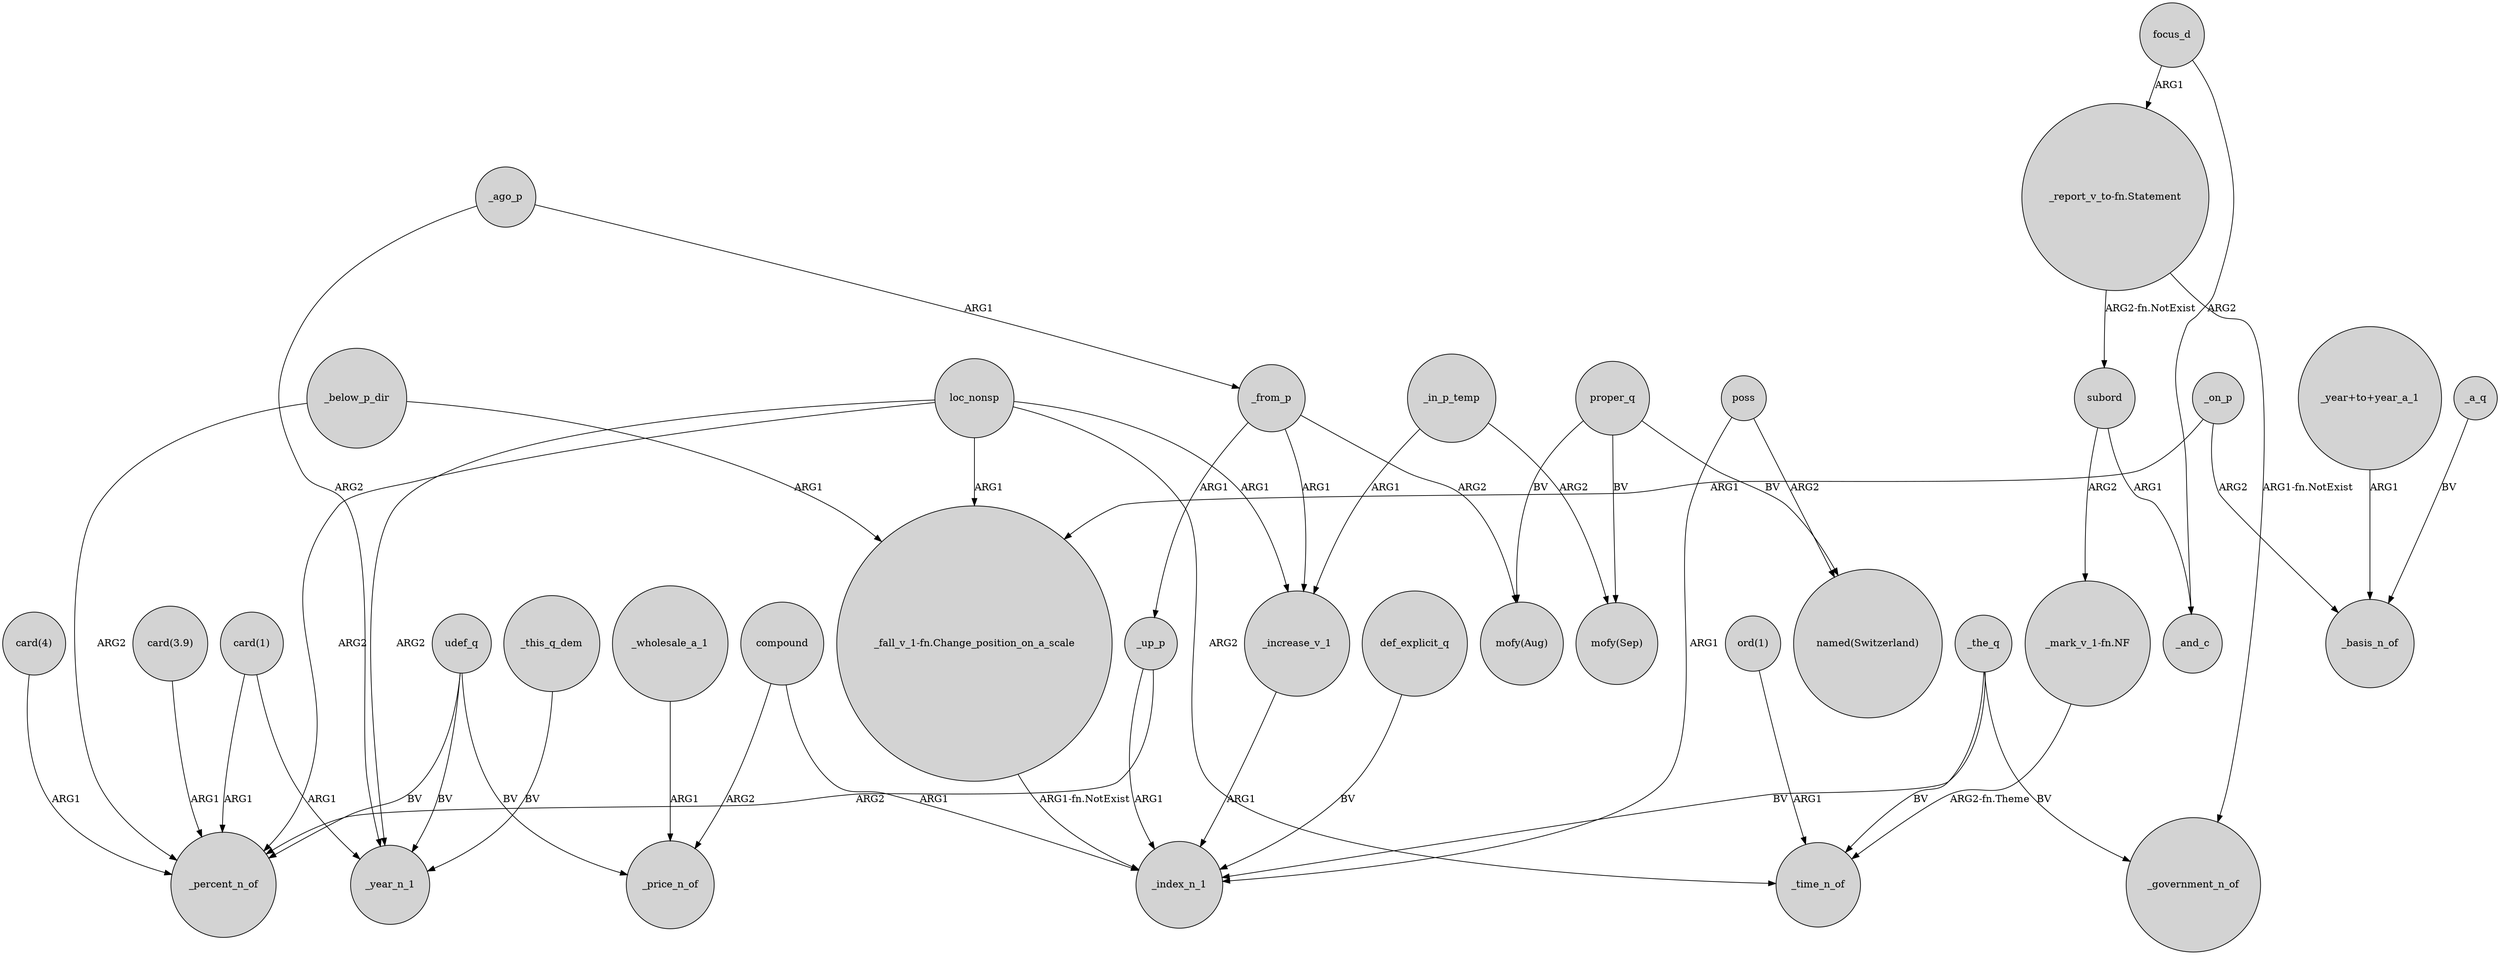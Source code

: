 digraph {
	node [shape=circle style=filled]
	"card(1)" -> _percent_n_of [label=ARG1]
	focus_d -> "_report_v_to-fn.Statement" [label=ARG1]
	compound -> _price_n_of [label=ARG2]
	"_mark_v_1-fn.NF" -> _time_n_of [label="ARG2-fn.Theme"]
	udef_q -> _price_n_of [label=BV]
	_from_p -> _increase_v_1 [label=ARG1]
	"card(3.9)" -> _percent_n_of [label=ARG1]
	def_explicit_q -> _index_n_1 [label=BV]
	_from_p -> _up_p [label=ARG1]
	loc_nonsp -> _time_n_of [label=ARG2]
	_below_p_dir -> _percent_n_of [label=ARG2]
	loc_nonsp -> "_fall_v_1-fn.Change_position_on_a_scale" [label=ARG1]
	proper_q -> "named(Switzerland)" [label=BV]
	proper_q -> "mofy(Sep)" [label=BV]
	focus_d -> _and_c [label=ARG2]
	_a_q -> _basis_n_of [label=BV]
	"_report_v_to-fn.Statement" -> _government_n_of [label="ARG1-fn.NotExist"]
	"_year+to+year_a_1" -> _basis_n_of [label=ARG1]
	poss -> "named(Switzerland)" [label=ARG2]
	_wholesale_a_1 -> _price_n_of [label=ARG1]
	_ago_p -> _year_n_1 [label=ARG2]
	subord -> _and_c [label=ARG1]
	_the_q -> _time_n_of [label=BV]
	subord -> "_mark_v_1-fn.NF" [label=ARG2]
	_increase_v_1 -> _index_n_1 [label=ARG1]
	_on_p -> "_fall_v_1-fn.Change_position_on_a_scale" [label=ARG1]
	loc_nonsp -> _percent_n_of [label=ARG2]
	_up_p -> _index_n_1 [label=ARG1]
	"card(4)" -> _percent_n_of [label=ARG1]
	_in_p_temp -> _increase_v_1 [label=ARG1]
	proper_q -> "mofy(Aug)" [label=BV]
	_ago_p -> _from_p [label=ARG1]
	loc_nonsp -> _year_n_1 [label=ARG2]
	_below_p_dir -> "_fall_v_1-fn.Change_position_on_a_scale" [label=ARG1]
	"_fall_v_1-fn.Change_position_on_a_scale" -> _index_n_1 [label="ARG1-fn.NotExist"]
	"_report_v_to-fn.Statement" -> subord [label="ARG2-fn.NotExist"]
	_the_q -> _index_n_1 [label=BV]
	"card(1)" -> _year_n_1 [label=ARG1]
	_the_q -> _government_n_of [label=BV]
	loc_nonsp -> _increase_v_1 [label=ARG1]
	udef_q -> _year_n_1 [label=BV]
	"ord(1)" -> _time_n_of [label=ARG1]
	_on_p -> _basis_n_of [label=ARG2]
	udef_q -> _percent_n_of [label=BV]
	_in_p_temp -> "mofy(Sep)" [label=ARG2]
	_from_p -> "mofy(Aug)" [label=ARG2]
	_up_p -> _percent_n_of [label=ARG2]
	compound -> _index_n_1 [label=ARG1]
	poss -> _index_n_1 [label=ARG1]
	_this_q_dem -> _year_n_1 [label=BV]
}

